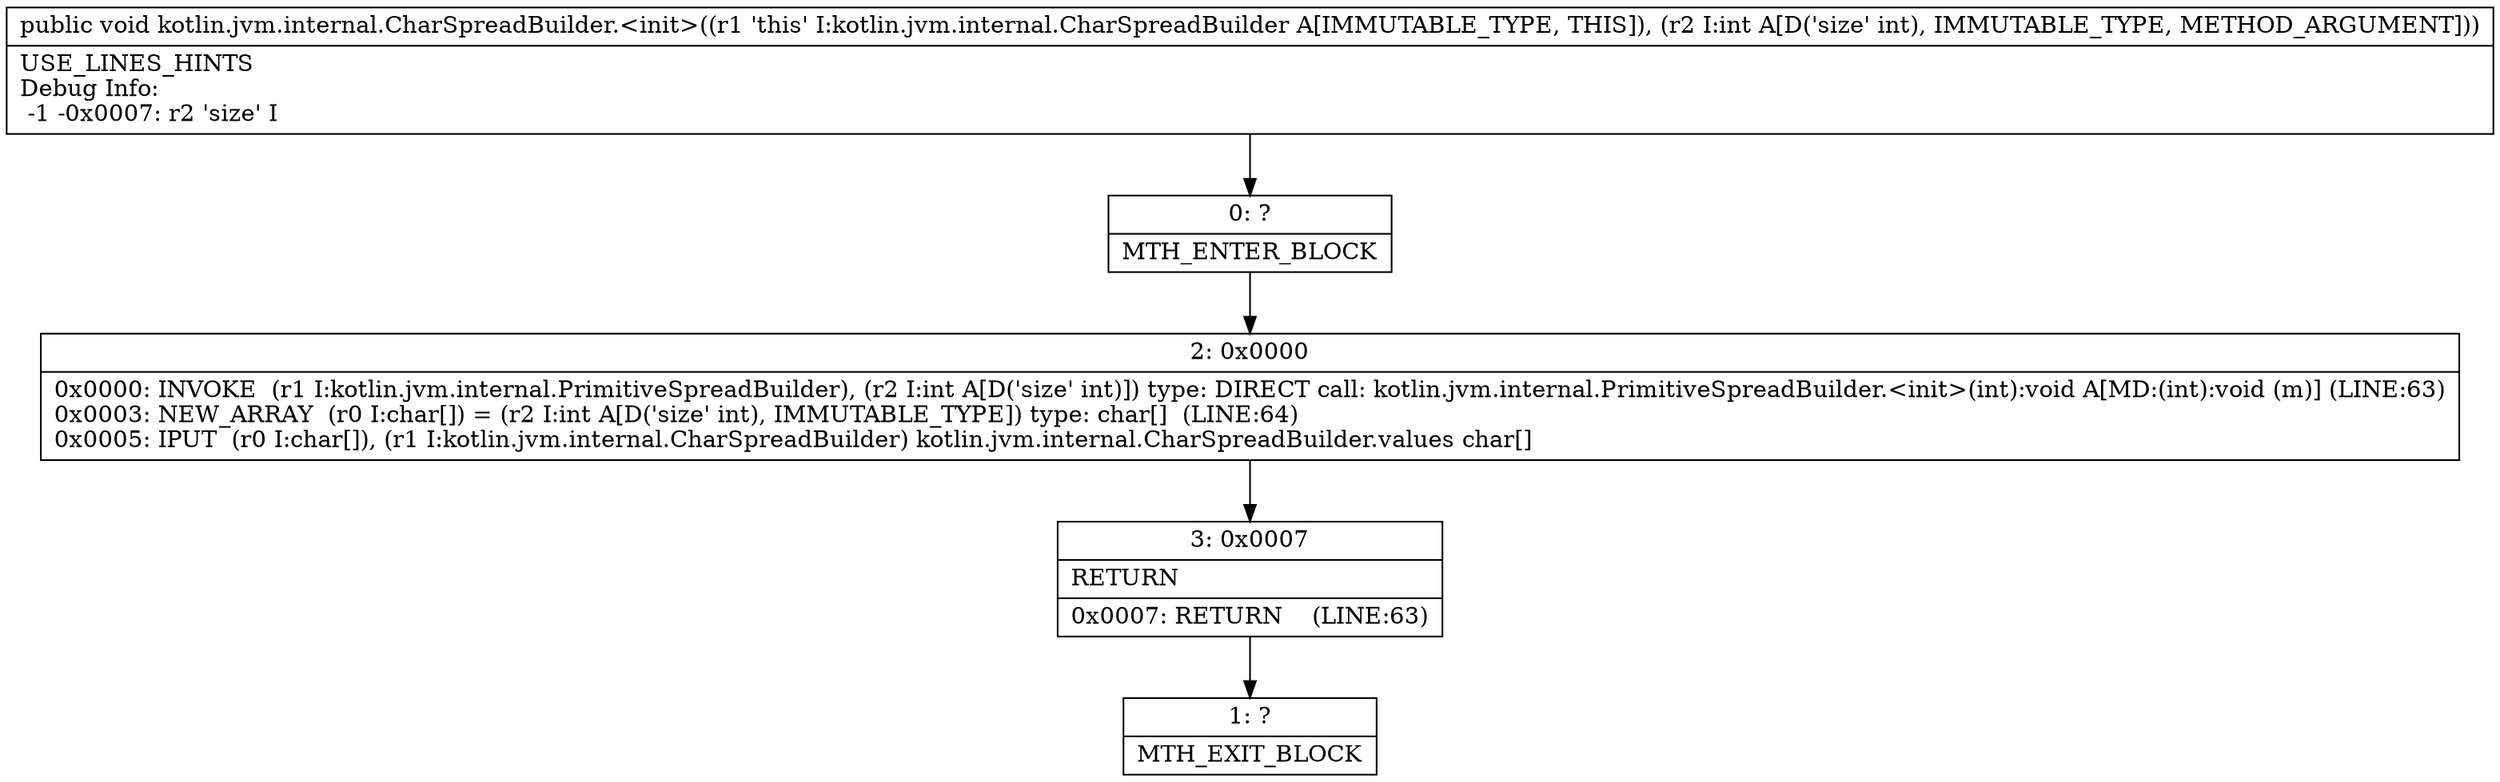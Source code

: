 digraph "CFG forkotlin.jvm.internal.CharSpreadBuilder.\<init\>(I)V" {
Node_0 [shape=record,label="{0\:\ ?|MTH_ENTER_BLOCK\l}"];
Node_2 [shape=record,label="{2\:\ 0x0000|0x0000: INVOKE  (r1 I:kotlin.jvm.internal.PrimitiveSpreadBuilder), (r2 I:int A[D('size' int)]) type: DIRECT call: kotlin.jvm.internal.PrimitiveSpreadBuilder.\<init\>(int):void A[MD:(int):void (m)] (LINE:63)\l0x0003: NEW_ARRAY  (r0 I:char[]) = (r2 I:int A[D('size' int), IMMUTABLE_TYPE]) type: char[]  (LINE:64)\l0x0005: IPUT  (r0 I:char[]), (r1 I:kotlin.jvm.internal.CharSpreadBuilder) kotlin.jvm.internal.CharSpreadBuilder.values char[] \l}"];
Node_3 [shape=record,label="{3\:\ 0x0007|RETURN\l|0x0007: RETURN    (LINE:63)\l}"];
Node_1 [shape=record,label="{1\:\ ?|MTH_EXIT_BLOCK\l}"];
MethodNode[shape=record,label="{public void kotlin.jvm.internal.CharSpreadBuilder.\<init\>((r1 'this' I:kotlin.jvm.internal.CharSpreadBuilder A[IMMUTABLE_TYPE, THIS]), (r2 I:int A[D('size' int), IMMUTABLE_TYPE, METHOD_ARGUMENT]))  | USE_LINES_HINTS\lDebug Info:\l  \-1 \-0x0007: r2 'size' I\l}"];
MethodNode -> Node_0;Node_0 -> Node_2;
Node_2 -> Node_3;
Node_3 -> Node_1;
}

